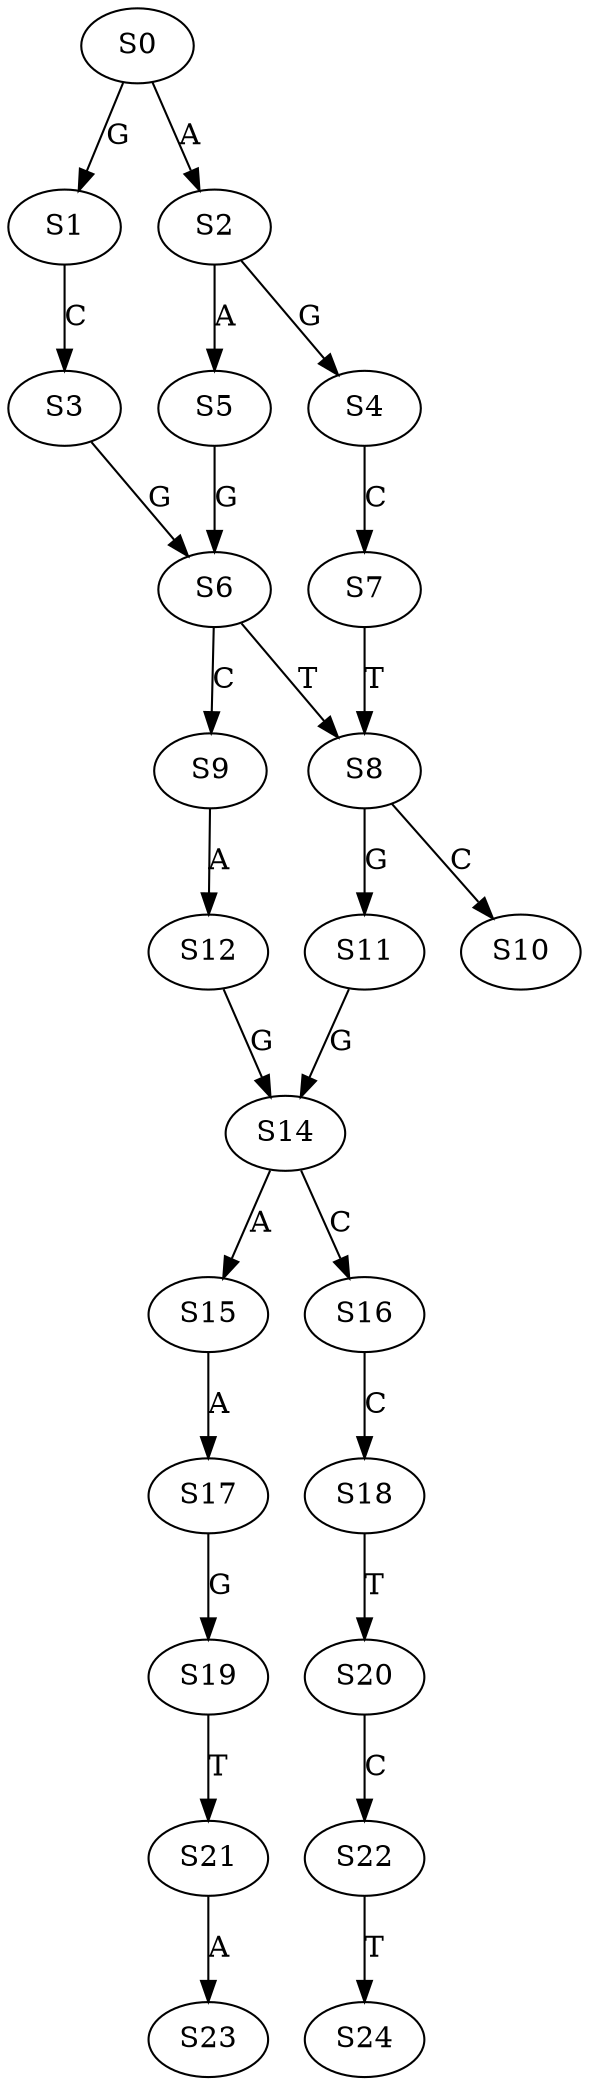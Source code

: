 strict digraph  {
	S0 -> S1 [ label = G ];
	S0 -> S2 [ label = A ];
	S1 -> S3 [ label = C ];
	S2 -> S4 [ label = G ];
	S2 -> S5 [ label = A ];
	S3 -> S6 [ label = G ];
	S4 -> S7 [ label = C ];
	S5 -> S6 [ label = G ];
	S6 -> S8 [ label = T ];
	S6 -> S9 [ label = C ];
	S7 -> S8 [ label = T ];
	S8 -> S10 [ label = C ];
	S8 -> S11 [ label = G ];
	S9 -> S12 [ label = A ];
	S11 -> S14 [ label = G ];
	S12 -> S14 [ label = G ];
	S14 -> S15 [ label = A ];
	S14 -> S16 [ label = C ];
	S15 -> S17 [ label = A ];
	S16 -> S18 [ label = C ];
	S17 -> S19 [ label = G ];
	S18 -> S20 [ label = T ];
	S19 -> S21 [ label = T ];
	S20 -> S22 [ label = C ];
	S21 -> S23 [ label = A ];
	S22 -> S24 [ label = T ];
}
